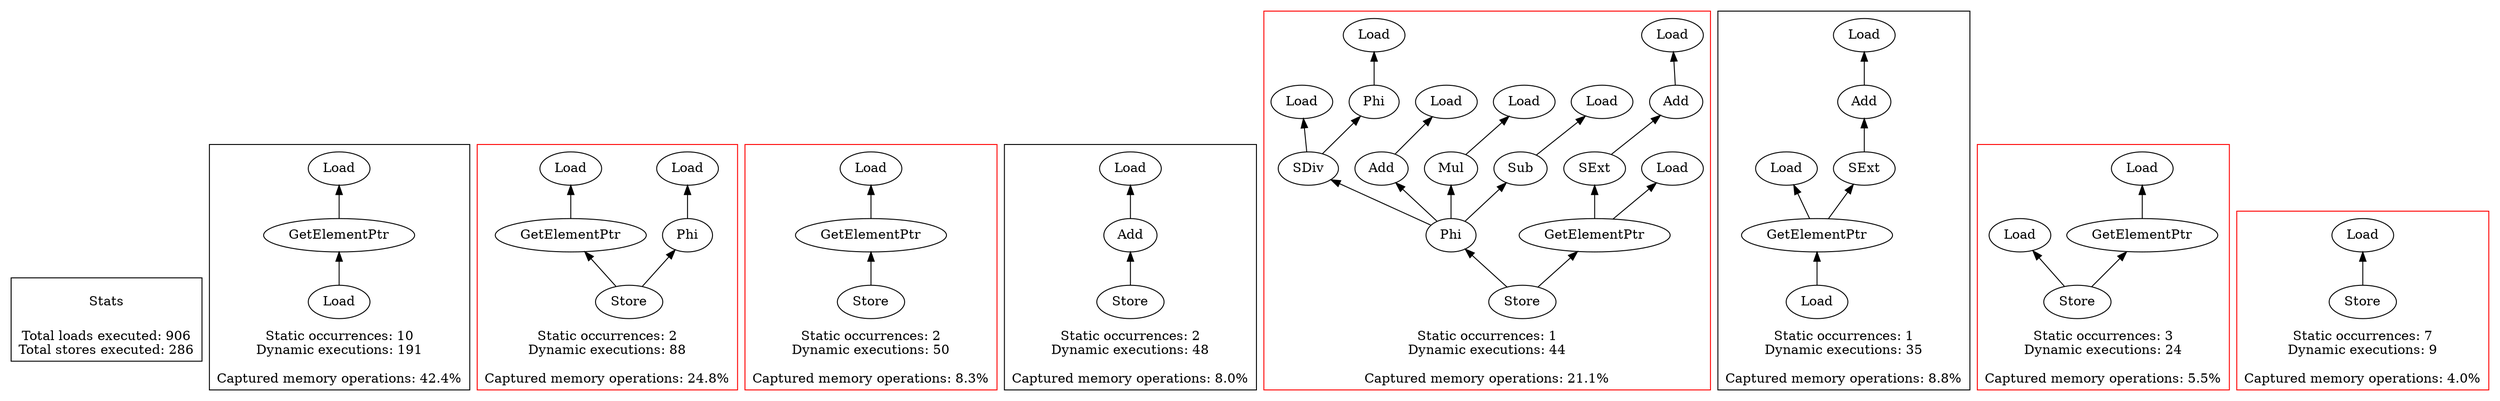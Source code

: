 strict digraph {
rankdir=BT
subgraph {
Stats [shape=plaintext]
cluster=true
label="Total loads executed: 906\nTotal stores executed: 286"
}
subgraph {
{
rank=min
comment=<Ids: 209, 213, 217, 257, 259, 289, 293, 297, 301, 336>
"0_209" [label="Load"]
}
"0_208" [label="GetElementPtr"]
"0_209" -> "0_208"
"0_202" [label="Load"]
"0_208" -> "0_202"
cluster=true
label="Static occurrences: 10\nDynamic executions: 191\n\nCaptured memory operations: 42.4%"
}
subgraph {
{
rank=min
comment=<Ids: 282, 284>
"1_282" [label="Store"]
}
"1_281" [label="GetElementPtr"]
"1_282" -> "1_281"
"1_277" [label="Phi"]
"1_257" [label="Load"]
"1_277" -> "1_257"
"1_282" -> "1_277"
"1_280" [label="Load"]
"1_281" -> "1_280"
cluster=true
label="Static occurrences: 2\nDynamic executions: 88\n\nCaptured memory operations: 24.8%"
color=red
}
subgraph {
{
rank=min
comment=<Ids: 225, 286>
"2_225" [label="Store"]
}
"2_224" [label="GetElementPtr"]
"2_225" -> "2_224"
"2_201" [label="Load"]
"2_224" -> "2_201"
cluster=true
label="Static occurrences: 2\nDynamic executions: 50\n\nCaptured memory operations: 8.3%"
color=red
}
subgraph {
{
rank=min
comment=<Ids: 177, 364>
"3_177" [label="Store"]
}
"3_176" [label="Add"]
"3_177" -> "3_176"
"3_175" [label="Load"]
"3_176" -> "3_175"
cluster=true
label="Static occurrences: 2\nDynamic executions: 48\n\nCaptured memory operations: 8.0%"
}
subgraph {
"4_302" [label="SDiv"]
"4_301" [label="Load"]
"4_302" -> "4_301"
"4_290" [label="Add"]
"4_289" [label="Load"]
"4_290" -> "4_289"
"4_304" [label="Phi"]
"4_304" -> "4_302"
"4_308" [label="GetElementPtr"]
"4_307" [label="SExt"]
"4_308" -> "4_307"
"4_306" [label="Add"]
"4_305" [label="Load"]
"4_306" -> "4_305"
"4_304" -> "4_290"
"4_298" [label="Mul"]
"4_304" -> "4_298"
"4_277" [label="Phi"]
"4_302" -> "4_277"
"4_307" -> "4_306"
"4_297" [label="Load"]
"4_298" -> "4_297"
"4_257" [label="Load"]
"4_277" -> "4_257"
"4_255" [label="Load"]
"4_308" -> "4_255"
{
rank=min
comment=<Ids: 309>
"4_309" [label="Store"]
}
"4_309" -> "4_304"
"4_294" [label="Sub"]
"4_293" [label="Load"]
"4_294" -> "4_293"
"4_309" -> "4_308"
"4_304" -> "4_294"
cluster=true
label="Static occurrences: 1\nDynamic executions: 44\n\nCaptured memory operations: 21.1%"
color=red
}
subgraph {
{
rank=min
comment=<Ids: 190>
"5_190" [label="Load"]
}
"5_189" [label="GetElementPtr"]
"5_190" -> "5_189"
"5_187" [label="Add"]
"5_185" [label="Load"]
"5_187" -> "5_185"
"5_184" [label="Load"]
"5_189" -> "5_184"
"5_188" [label="SExt"]
"5_188" -> "5_187"
"5_189" -> "5_188"
cluster=true
label="Static occurrences: 1\nDynamic executions: 35\n\nCaptured memory operations: 8.8%"
}
subgraph {
{
rank=min
comment=<Ids: 211, 215, 219>
"6_211" [label="Store"]
}
"6_209" [label="Load"]
"6_211" -> "6_209"
"6_210" [label="GetElementPtr"]
"6_201" [label="Load"]
"6_210" -> "6_201"
"6_211" -> "6_210"
cluster=true
label="Static occurrences: 3\nDynamic executions: 24\n\nCaptured memory operations: 5.5%"
color=red
}
subgraph {
{
rank=min
comment=<Ids: 26, 50, 54, 58, 199, 343, 404>
"7_26" [label="Store"]
}
"7_24" [label="Load"]
"7_26" -> "7_24"
cluster=true
label="Static occurrences: 7\nDynamic executions: 9\n\nCaptured memory operations: 4.0%"
color=red
}
}
